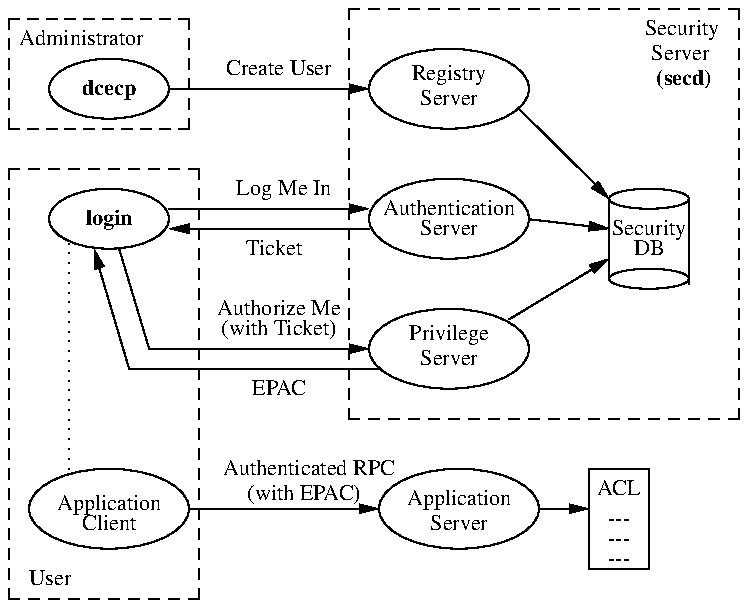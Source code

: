 ...\"
...\"  @OSF_COPYRIGHT@
...\"  COPYRIGHT NOTICE
...\"  Copyright (c) 1990, 1991, 1992, 1993 Open Software Foundation, Inc.
...\"  ALL RIGHTS RESERVED (DCE).  See the file named COPYRIGHT.DCE in the
...\"  src directory for the full copyright text.
...\"
...\"
...\" HISTORY
...\" $Log: 3j_sec_16.pic,v $
...\" Revision 1.1.2.4  1994/10/19  19:09:21  willie
...\" 	{enh, 11783, R1.1}
...\" 	Incorporated technical review.
...\" 	[1994/10/19  19:08:38  willie]
...\"
...\" Revision 1.1.2.3  1993/01/29  17:21:38  cjd
...\" 	Embedded copyright notice
...\" 	[1993/01/29  17:06:34  cjd]
...\" 
...\" Revision 1.1.2.2  1992/09/01  17:19:20  weir
...\" 	Moved
...\" 	[1992/09/01  17:03:02  weir]
...\" 
...\" Revision 1.1  1992/01/29  15:42:24  damon
...\" 	Initial revision
...\" 
...\" $EndLog$
...\"
...\" (c) Copyright 1991, Open Software Foundation, Inc. ALL RIGHTS RESERVED
.PS
scale = 80
"\fB\s8(secd)\s0\fP"  at 270, 208
"\fR\s8Server\s0\fP" rjust at 280, 218
"\fR\s8Server\s0\fP"  at 180, 30
"\fB\s8login\s0\fP"  at 40, 152
"\fB\s8dcecp\s0\fP"  at 40, 204
line   from 240, 160 \
	to 240, 128 \
	to 240, 134 
line   from 272, 160 \
	to 272, 126 
"\fR\s8DB\s0\fP"  at 256, 140
"\fR\s8Security\s0\fP"  at 256, 148
ellipse wid 32 ht 8 at 256, 128
"\fR\s8Privilege\s0\fP"  at 176, 106
"\fR\s8Server\s0\fP"  at 176, 96
"\fR\s8Registry\s0\fP"  at 176, 210
"\fR\s8Server\s0\fP"  at 176, 200
"\fR\s8Application\s0\fP"  at 40, 38
"\fR\s8Client\s0\fP"  at 40, 30
line  dotted from 24, 142 \
	to 24, 52 
line ->  from 148, 92 \
	to 48, 92 \
	to 34, 140 
"\fR\s8EPAC\s0\fP"  at 108, 84
"\fR\s8Ticket\s0\fP"  at 106, 140
"\fR\s8Log Me In\s0\fP"  at 110, 164
"\fR\s8Create User\s0\fP"  at 108, 212
ellipse wid 48 ht 24 at 40, 152
line ->  from 64, 156 \
	to 144, 156 
box dashed wid 76 ht 172 at 38, 86
line ->  from 144, 148 \
	to 64, 148 
line ->  from 44, 140 \
	to 56, 100 \
	to 144, 100 
line ->  from 72, 36 \
	to 148, 36 
line ->  from 64, 204 \
	to 144, 204 
"\fR\s8Administrator\s0\fP" ljust at 4, 224
ellipse wid 64 ht 32 at 40, 36
"\fR\s8User\s0\fP" ljust at 8, 8
ellipse wid 48 ht 24 at 40, 204
box dashed wid 72 ht 44 at 36, 210
"\fR\s8Security\s0\fP" rjust at 284, 228
box dashed wid 156 ht 164 at 214, 154
line ->  from 212, 36 \
	to 232, 36 
"\fR\s8---\s0\fP"  at 244, 16
"\fR\s8---\s0\fP"  at 244, 24
"\fR\s8---\s0\fP"  at 244, 32
"\fR\s8ACL\s0\fP"  at 244, 44
box  wid 24 ht 40 at 244, 32
ellipse wid 64 ht 32 at 180, 36
"\fR\s8Application\s0\fP"  at 180, 40
ellipse wid 64 ht 32 at 176, 152
ellipse wid 64 ht 32 at 176, 100
"\fR\s8Server\s0\fP"  at 176, 148
"\fR\s8Authentication\s0\fP"  at 176, 156
ellipse wid 64 ht 32 at 176, 204
ellipse wid 32 ht 8 at 256, 160
line ->  from 208, 152 \
	to 240, 148 
line ->  from 200, 112 \
	to 240, 136 
line ->  from 204, 196 \
	to 240, 160 
"\fR\s8Authorize Me\s0\fP"  at 108, 116
"\fR\s8(with Ticket)\s0\fP"  at 108, 108
"\fR\s8Authenticated RPC\s0\fP"  at 120, 52
"\fR\s8(with EPAC)\s0\fP"  at 118, 42
.PE
